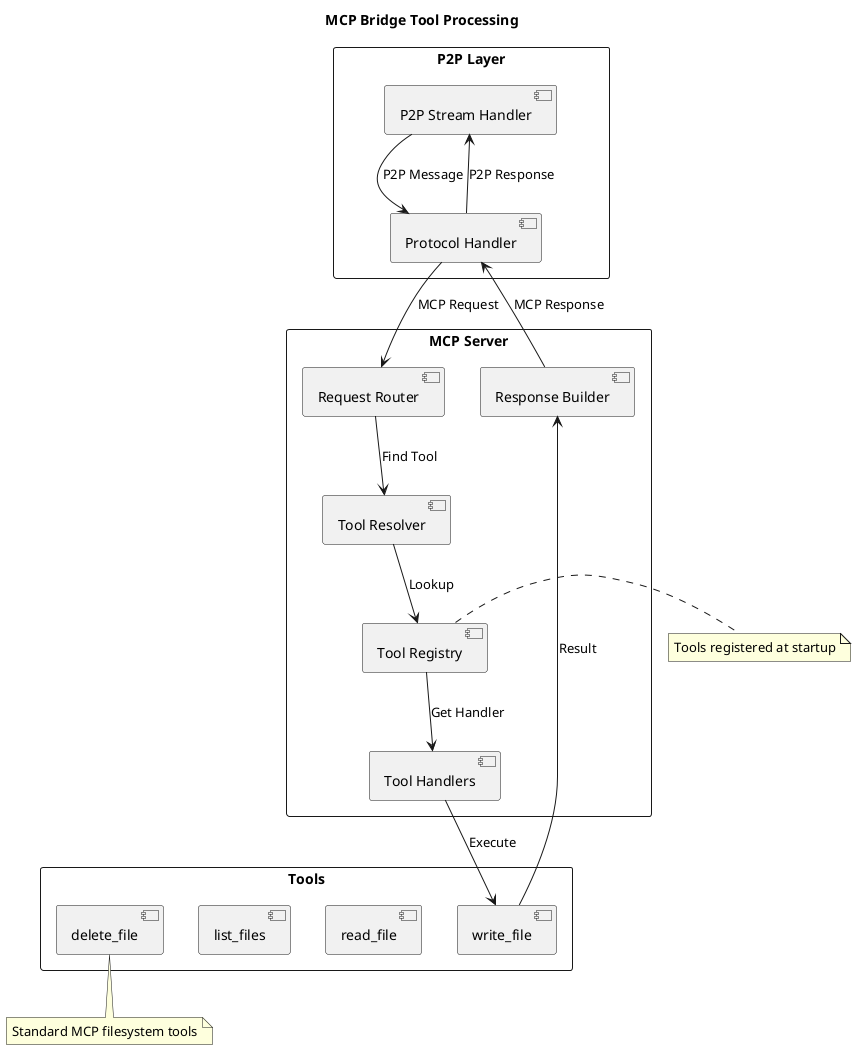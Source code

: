 @startuml
title MCP Bridge Tool Processing

rectangle "P2P Layer" {
  [P2P Stream Handler] as Stream
  [Protocol Handler] as Proto
}

rectangle "MCP Server" {
  [Request Router] as Router
  [Tool Resolver] as Resolver
  [Response Builder] as Builder
  [Tool Registry] as Registry
  [Tool Handlers] as Handlers
}

rectangle "Tools" {
  [write_file] as Tool1
  [read_file] as Tool2
  [list_files] as Tool3
  [delete_file] as Tool4
}

Stream --> Proto : P2P Message
Proto --> Router : MCP Request
Router --> Resolver : Find Tool
Resolver --> Registry : Lookup
Registry --> Handlers : Get Handler
Handlers --> Tool1 : Execute
Tool1 --> Builder : Result
Builder --> Proto : MCP Response
Proto --> Stream : P2P Response

note right of Registry : Tools registered at startup

note bottom of Tool4 : Standard MCP filesystem tools

@enduml
